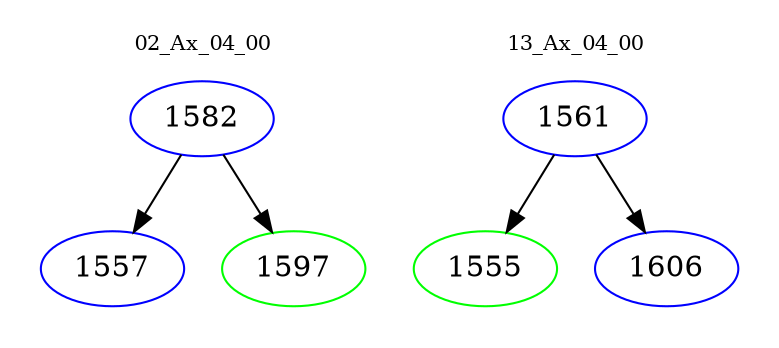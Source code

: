 digraph{
subgraph cluster_0 {
color = white
label = "02_Ax_04_00";
fontsize=10;
T0_1582 [label="1582", color="blue"]
T0_1582 -> T0_1557 [color="black"]
T0_1557 [label="1557", color="blue"]
T0_1582 -> T0_1597 [color="black"]
T0_1597 [label="1597", color="green"]
}
subgraph cluster_1 {
color = white
label = "13_Ax_04_00";
fontsize=10;
T1_1561 [label="1561", color="blue"]
T1_1561 -> T1_1555 [color="black"]
T1_1555 [label="1555", color="green"]
T1_1561 -> T1_1606 [color="black"]
T1_1606 [label="1606", color="blue"]
}
}
